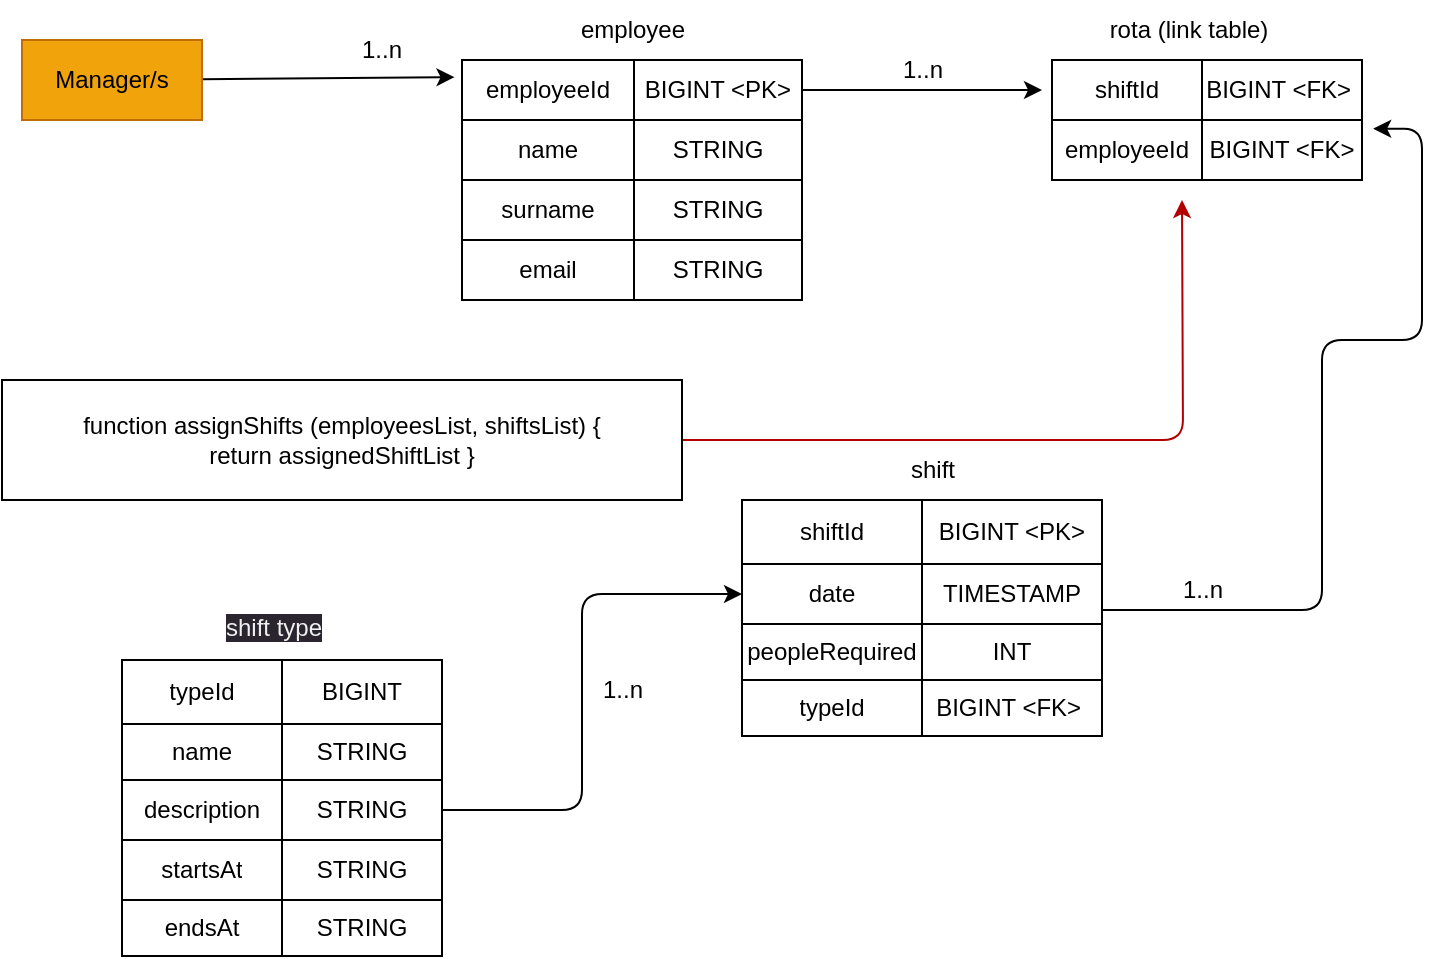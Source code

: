 <mxfile>
    <diagram id="QA_dYxtfNVmbSL2aN3ho" name="Page-1">
        <mxGraphModel dx="796" dy="622" grid="1" gridSize="10" guides="1" tooltips="1" connect="1" arrows="1" fold="1" page="1" pageScale="1" pageWidth="1169" pageHeight="827" math="0" shadow="0">
            <root>
                <mxCell id="0"/>
                <mxCell id="1" parent="0"/>
                <mxCell id="3" style="edgeStyle=none;html=1;entryX=-0.022;entryY=0.286;entryDx=0;entryDy=0;entryPerimeter=0;" parent="1" source="2" target="6" edge="1">
                    <mxGeometry relative="1" as="geometry">
                        <mxPoint x="380" y="120" as="targetPoint"/>
                        <Array as="points"/>
                    </mxGeometry>
                </mxCell>
                <mxCell id="2" value="Manager/s" style="whiteSpace=wrap;html=1;fillColor=#f0a30a;fontColor=#000000;strokeColor=#BD7000;" parent="1" vertex="1">
                    <mxGeometry x="140" y="100" width="90" height="40" as="geometry"/>
                </mxCell>
                <mxCell id="4" value="1..n" style="text;strokeColor=none;align=center;fillColor=none;html=1;verticalAlign=middle;whiteSpace=wrap;rounded=0;" parent="1" vertex="1">
                    <mxGeometry x="290" y="90" width="60" height="30" as="geometry"/>
                </mxCell>
                <mxCell id="5" value="" style="shape=table;startSize=0;container=1;collapsible=0;childLayout=tableLayout;" parent="1" vertex="1">
                    <mxGeometry x="360" y="110" width="170" height="120" as="geometry"/>
                </mxCell>
                <mxCell id="6" value="" style="shape=tableRow;horizontal=0;startSize=0;swimlaneHead=0;swimlaneBody=0;top=0;left=0;bottom=0;right=0;collapsible=0;dropTarget=0;fillColor=none;points=[[0,0.5],[1,0.5]];portConstraint=eastwest;" parent="5" vertex="1">
                    <mxGeometry width="170" height="30" as="geometry"/>
                </mxCell>
                <mxCell id="31" value="employeeId" style="shape=partialRectangle;html=1;whiteSpace=wrap;connectable=0;overflow=hidden;fillColor=none;top=0;left=0;bottom=0;right=0;pointerEvents=1;" parent="6" vertex="1">
                    <mxGeometry width="86" height="30" as="geometry">
                        <mxRectangle width="86" height="30" as="alternateBounds"/>
                    </mxGeometry>
                </mxCell>
                <mxCell id="7" value="BIGINT &amp;lt;PK&amp;gt;" style="shape=partialRectangle;html=1;whiteSpace=wrap;connectable=0;overflow=hidden;fillColor=none;top=0;left=0;bottom=0;right=0;pointerEvents=1;" parent="6" vertex="1">
                    <mxGeometry x="86" width="84" height="30" as="geometry">
                        <mxRectangle width="84" height="30" as="alternateBounds"/>
                    </mxGeometry>
                </mxCell>
                <mxCell id="11" value="" style="shape=tableRow;horizontal=0;startSize=0;swimlaneHead=0;swimlaneBody=0;top=0;left=0;bottom=0;right=0;collapsible=0;dropTarget=0;fillColor=none;points=[[0,0.5],[1,0.5]];portConstraint=eastwest;" parent="5" vertex="1">
                    <mxGeometry y="30" width="170" height="30" as="geometry"/>
                </mxCell>
                <mxCell id="32" value="name" style="shape=partialRectangle;html=1;whiteSpace=wrap;connectable=0;overflow=hidden;fillColor=none;top=0;left=0;bottom=0;right=0;pointerEvents=1;" parent="11" vertex="1">
                    <mxGeometry width="86" height="30" as="geometry">
                        <mxRectangle width="86" height="30" as="alternateBounds"/>
                    </mxGeometry>
                </mxCell>
                <mxCell id="12" value="STRING" style="shape=partialRectangle;html=1;whiteSpace=wrap;connectable=0;overflow=hidden;fillColor=none;top=0;left=0;bottom=0;right=0;pointerEvents=1;" parent="11" vertex="1">
                    <mxGeometry x="86" width="84" height="30" as="geometry">
                        <mxRectangle width="84" height="30" as="alternateBounds"/>
                    </mxGeometry>
                </mxCell>
                <mxCell id="16" value="" style="shape=tableRow;horizontal=0;startSize=0;swimlaneHead=0;swimlaneBody=0;top=0;left=0;bottom=0;right=0;collapsible=0;dropTarget=0;fillColor=none;points=[[0,0.5],[1,0.5]];portConstraint=eastwest;" parent="5" vertex="1">
                    <mxGeometry y="60" width="170" height="30" as="geometry"/>
                </mxCell>
                <mxCell id="33" value="surname" style="shape=partialRectangle;html=1;whiteSpace=wrap;connectable=0;overflow=hidden;fillColor=none;top=0;left=0;bottom=0;right=0;pointerEvents=1;" parent="16" vertex="1">
                    <mxGeometry width="86" height="30" as="geometry">
                        <mxRectangle width="86" height="30" as="alternateBounds"/>
                    </mxGeometry>
                </mxCell>
                <mxCell id="17" value="STRING" style="shape=partialRectangle;html=1;whiteSpace=wrap;connectable=0;overflow=hidden;fillColor=none;top=0;left=0;bottom=0;right=0;pointerEvents=1;" parent="16" vertex="1">
                    <mxGeometry x="86" width="84" height="30" as="geometry">
                        <mxRectangle width="84" height="30" as="alternateBounds"/>
                    </mxGeometry>
                </mxCell>
                <mxCell id="21" value="" style="shape=tableRow;horizontal=0;startSize=0;swimlaneHead=0;swimlaneBody=0;top=0;left=0;bottom=0;right=0;collapsible=0;dropTarget=0;fillColor=none;points=[[0,0.5],[1,0.5]];portConstraint=eastwest;" parent="5" vertex="1">
                    <mxGeometry y="90" width="170" height="30" as="geometry"/>
                </mxCell>
                <mxCell id="34" value="email" style="shape=partialRectangle;html=1;whiteSpace=wrap;connectable=0;overflow=hidden;fillColor=none;top=0;left=0;bottom=0;right=0;pointerEvents=1;" parent="21" vertex="1">
                    <mxGeometry width="86" height="30" as="geometry">
                        <mxRectangle width="86" height="30" as="alternateBounds"/>
                    </mxGeometry>
                </mxCell>
                <mxCell id="22" value="STRING" style="shape=partialRectangle;html=1;whiteSpace=wrap;connectable=0;overflow=hidden;fillColor=none;top=0;left=0;bottom=0;right=0;pointerEvents=1;" parent="21" vertex="1">
                    <mxGeometry x="86" width="84" height="30" as="geometry">
                        <mxRectangle width="84" height="30" as="alternateBounds"/>
                    </mxGeometry>
                </mxCell>
                <mxCell id="47" style="edgeStyle=orthogonalEdgeStyle;html=1;exitX=1;exitY=0.5;exitDx=0;exitDy=0;" parent="1" source="6" edge="1">
                    <mxGeometry relative="1" as="geometry">
                        <mxPoint x="650" y="125" as="targetPoint"/>
                        <Array as="points">
                            <mxPoint x="640" y="125"/>
                        </Array>
                    </mxGeometry>
                </mxCell>
                <mxCell id="48" value="employee" style="text;html=1;align=center;verticalAlign=middle;resizable=0;points=[];autosize=1;strokeColor=none;fillColor=none;" parent="1" vertex="1">
                    <mxGeometry x="405" y="80" width="80" height="30" as="geometry"/>
                </mxCell>
                <mxCell id="53" value="rota (link table)" style="text;html=1;align=center;verticalAlign=middle;resizable=0;points=[];autosize=1;strokeColor=none;fillColor=none;" parent="1" vertex="1">
                    <mxGeometry x="672.5" y="80" width="100" height="30" as="geometry"/>
                </mxCell>
                <mxCell id="54" value="shift" style="text;html=1;align=center;verticalAlign=middle;resizable=0;points=[];autosize=1;strokeColor=none;fillColor=none;" parent="1" vertex="1">
                    <mxGeometry x="570" y="300" width="50" height="30" as="geometry"/>
                </mxCell>
                <mxCell id="63" style="edgeStyle=orthogonalEdgeStyle;html=1;entryX=1.036;entryY=0.145;entryDx=0;entryDy=0;entryPerimeter=0;" parent="1" target="71" edge="1">
                    <mxGeometry relative="1" as="geometry">
                        <mxPoint x="790" y="170" as="targetPoint"/>
                        <mxPoint x="680" y="385" as="sourcePoint"/>
                        <Array as="points">
                            <mxPoint x="790" y="385"/>
                            <mxPoint x="790" y="250"/>
                            <mxPoint x="840" y="250"/>
                            <mxPoint x="840" y="144"/>
                        </Array>
                    </mxGeometry>
                </mxCell>
                <mxCell id="64" value="1..n" style="text;html=1;align=center;verticalAlign=middle;resizable=0;points=[];autosize=1;strokeColor=none;fillColor=none;" parent="1" vertex="1">
                    <mxGeometry x="710" y="360" width="40" height="30" as="geometry"/>
                </mxCell>
                <mxCell id="65" value="1..n" style="text;html=1;align=center;verticalAlign=middle;resizable=0;points=[];autosize=1;strokeColor=none;fillColor=none;" parent="1" vertex="1">
                    <mxGeometry x="570" y="100" width="40" height="30" as="geometry"/>
                </mxCell>
                <mxCell id="67" value="" style="shape=table;startSize=0;container=1;collapsible=0;childLayout=tableLayout;" parent="1" vertex="1">
                    <mxGeometry x="655" y="110" width="155" height="60" as="geometry"/>
                </mxCell>
                <mxCell id="68" value="" style="shape=tableRow;horizontal=0;startSize=0;swimlaneHead=0;swimlaneBody=0;top=0;left=0;bottom=0;right=0;collapsible=0;dropTarget=0;fillColor=none;points=[[0,0.5],[1,0.5]];portConstraint=eastwest;" parent="67" vertex="1">
                    <mxGeometry width="155" height="30" as="geometry"/>
                </mxCell>
                <mxCell id="69" value="shiftId" style="shape=partialRectangle;html=1;whiteSpace=wrap;connectable=0;overflow=hidden;fillColor=none;top=0;left=0;bottom=0;right=0;pointerEvents=1;" parent="68" vertex="1">
                    <mxGeometry width="75" height="30" as="geometry">
                        <mxRectangle width="75" height="30" as="alternateBounds"/>
                    </mxGeometry>
                </mxCell>
                <mxCell id="70" value="BIGINT &amp;lt;FK&amp;gt;&amp;nbsp;" style="shape=partialRectangle;html=1;whiteSpace=wrap;connectable=0;overflow=hidden;fillColor=none;top=0;left=0;bottom=0;right=0;pointerEvents=1;" parent="68" vertex="1">
                    <mxGeometry x="75" width="80" height="30" as="geometry">
                        <mxRectangle width="80" height="30" as="alternateBounds"/>
                    </mxGeometry>
                </mxCell>
                <mxCell id="71" value="" style="shape=tableRow;horizontal=0;startSize=0;swimlaneHead=0;swimlaneBody=0;top=0;left=0;bottom=0;right=0;collapsible=0;dropTarget=0;fillColor=none;points=[[0,0.5],[1,0.5]];portConstraint=eastwest;" parent="67" vertex="1">
                    <mxGeometry y="30" width="155" height="30" as="geometry"/>
                </mxCell>
                <mxCell id="72" value="employeeId" style="shape=partialRectangle;html=1;whiteSpace=wrap;connectable=0;overflow=hidden;fillColor=none;top=0;left=0;bottom=0;right=0;pointerEvents=1;" parent="71" vertex="1">
                    <mxGeometry width="75" height="30" as="geometry">
                        <mxRectangle width="75" height="30" as="alternateBounds"/>
                    </mxGeometry>
                </mxCell>
                <mxCell id="73" value="BIGINT &amp;lt;FK&amp;gt;" style="shape=partialRectangle;html=1;whiteSpace=wrap;connectable=0;overflow=hidden;fillColor=none;top=0;left=0;bottom=0;right=0;pointerEvents=1;" parent="71" vertex="1">
                    <mxGeometry x="75" width="80" height="30" as="geometry">
                        <mxRectangle width="80" height="30" as="alternateBounds"/>
                    </mxGeometry>
                </mxCell>
                <mxCell id="80" value="" style="shape=table;startSize=0;container=1;collapsible=0;childLayout=tableLayout;" parent="1" vertex="1">
                    <mxGeometry x="500" y="330" width="180" height="118" as="geometry"/>
                </mxCell>
                <mxCell id="81" value="" style="shape=tableRow;horizontal=0;startSize=0;swimlaneHead=0;swimlaneBody=0;top=0;left=0;bottom=0;right=0;collapsible=0;dropTarget=0;fillColor=none;points=[[0,0.5],[1,0.5]];portConstraint=eastwest;" parent="80" vertex="1">
                    <mxGeometry width="180" height="32" as="geometry"/>
                </mxCell>
                <mxCell id="82" value="shiftId" style="shape=partialRectangle;html=1;whiteSpace=wrap;connectable=0;overflow=hidden;fillColor=none;top=0;left=0;bottom=0;right=0;pointerEvents=1;" parent="81" vertex="1">
                    <mxGeometry width="90" height="32" as="geometry">
                        <mxRectangle width="90" height="32" as="alternateBounds"/>
                    </mxGeometry>
                </mxCell>
                <mxCell id="83" value="BIGINT &amp;lt;PK&amp;gt;" style="shape=partialRectangle;html=1;whiteSpace=wrap;connectable=0;overflow=hidden;fillColor=none;top=0;left=0;bottom=0;right=0;pointerEvents=1;" parent="81" vertex="1">
                    <mxGeometry x="90" width="90" height="32" as="geometry">
                        <mxRectangle width="90" height="32" as="alternateBounds"/>
                    </mxGeometry>
                </mxCell>
                <mxCell id="90" value="" style="shape=tableRow;horizontal=0;startSize=0;swimlaneHead=0;swimlaneBody=0;top=0;left=0;bottom=0;right=0;collapsible=0;dropTarget=0;fillColor=none;points=[[0,0.5],[1,0.5]];portConstraint=eastwest;" parent="80" vertex="1">
                    <mxGeometry y="32" width="180" height="30" as="geometry"/>
                </mxCell>
                <mxCell id="91" value="date" style="shape=partialRectangle;html=1;whiteSpace=wrap;connectable=0;overflow=hidden;fillColor=none;top=0;left=0;bottom=0;right=0;pointerEvents=1;" parent="90" vertex="1">
                    <mxGeometry width="90" height="30" as="geometry">
                        <mxRectangle width="90" height="30" as="alternateBounds"/>
                    </mxGeometry>
                </mxCell>
                <mxCell id="92" value="TIMESTAMP" style="shape=partialRectangle;html=1;whiteSpace=wrap;connectable=0;overflow=hidden;fillColor=none;top=0;left=0;bottom=0;right=0;pointerEvents=1;" parent="90" vertex="1">
                    <mxGeometry x="90" width="90" height="30" as="geometry">
                        <mxRectangle width="90" height="30" as="alternateBounds"/>
                    </mxGeometry>
                </mxCell>
                <mxCell id="120" style="shape=tableRow;horizontal=0;startSize=0;swimlaneHead=0;swimlaneBody=0;top=0;left=0;bottom=0;right=0;collapsible=0;dropTarget=0;fillColor=none;points=[[0,0.5],[1,0.5]];portConstraint=eastwest;" parent="80" vertex="1">
                    <mxGeometry y="62" width="180" height="28" as="geometry"/>
                </mxCell>
                <mxCell id="121" value="peopleRequired" style="shape=partialRectangle;html=1;whiteSpace=wrap;connectable=0;overflow=hidden;fillColor=none;top=0;left=0;bottom=0;right=0;pointerEvents=1;" parent="120" vertex="1">
                    <mxGeometry width="90" height="28" as="geometry">
                        <mxRectangle width="90" height="28" as="alternateBounds"/>
                    </mxGeometry>
                </mxCell>
                <mxCell id="122" value="INT" style="shape=partialRectangle;html=1;whiteSpace=wrap;connectable=0;overflow=hidden;fillColor=none;top=0;left=0;bottom=0;right=0;pointerEvents=1;" parent="120" vertex="1">
                    <mxGeometry x="90" width="90" height="28" as="geometry">
                        <mxRectangle width="90" height="28" as="alternateBounds"/>
                    </mxGeometry>
                </mxCell>
                <mxCell id="115" style="shape=tableRow;horizontal=0;startSize=0;swimlaneHead=0;swimlaneBody=0;top=0;left=0;bottom=0;right=0;collapsible=0;dropTarget=0;fillColor=none;points=[[0,0.5],[1,0.5]];portConstraint=eastwest;" parent="80" vertex="1">
                    <mxGeometry y="90" width="180" height="28" as="geometry"/>
                </mxCell>
                <mxCell id="116" value="typeId" style="shape=partialRectangle;html=1;whiteSpace=wrap;connectable=0;overflow=hidden;fillColor=none;top=0;left=0;bottom=0;right=0;pointerEvents=1;" parent="115" vertex="1">
                    <mxGeometry width="90" height="28" as="geometry">
                        <mxRectangle width="90" height="28" as="alternateBounds"/>
                    </mxGeometry>
                </mxCell>
                <mxCell id="117" value="BIGINT &amp;lt;FK&amp;gt;&amp;nbsp;" style="shape=partialRectangle;html=1;whiteSpace=wrap;connectable=0;overflow=hidden;fillColor=none;top=0;left=0;bottom=0;right=0;pointerEvents=1;" parent="115" vertex="1">
                    <mxGeometry x="90" width="90" height="28" as="geometry">
                        <mxRectangle width="90" height="28" as="alternateBounds"/>
                    </mxGeometry>
                </mxCell>
                <mxCell id="97" value="" style="edgeStyle=orthogonalEdgeStyle;html=1;fillColor=#e51400;strokeColor=#B20000;" parent="1" source="96" edge="1">
                    <mxGeometry relative="1" as="geometry">
                        <mxPoint x="720" y="180" as="targetPoint"/>
                    </mxGeometry>
                </mxCell>
                <mxCell id="96" value="function assignShifts (employeesList, shiftsList) {&lt;br&gt;&amp;nbsp;return assignedShiftList }&amp;nbsp;" style="whiteSpace=wrap;html=1;" parent="1" vertex="1">
                    <mxGeometry x="130" y="270" width="340" height="60" as="geometry"/>
                </mxCell>
                <mxCell id="98" value="&lt;span style=&quot;color: rgb(240, 240, 240); font-family: Helvetica; font-size: 12px; font-style: normal; font-variant-ligatures: normal; font-variant-caps: normal; font-weight: 400; letter-spacing: normal; orphans: 2; text-align: center; text-indent: 0px; text-transform: none; widows: 2; word-spacing: 0px; -webkit-text-stroke-width: 0px; background-color: rgb(42, 37, 47); text-decoration-thickness: initial; text-decoration-style: initial; text-decoration-color: initial; float: none; display: inline !important;&quot;&gt;shift type&lt;/span&gt;" style="text;whiteSpace=wrap;html=1;" parent="1" vertex="1">
                    <mxGeometry x="240" y="380" width="60" height="40" as="geometry"/>
                </mxCell>
                <mxCell id="99" value="" style="shape=table;startSize=0;container=1;collapsible=0;childLayout=tableLayout;" parent="1" vertex="1">
                    <mxGeometry x="190" y="410" width="160" height="148" as="geometry"/>
                </mxCell>
                <mxCell id="100" value="" style="shape=tableRow;horizontal=0;startSize=0;swimlaneHead=0;swimlaneBody=0;top=0;left=0;bottom=0;right=0;collapsible=0;dropTarget=0;fillColor=none;points=[[0,0.5],[1,0.5]];portConstraint=eastwest;" parent="99" vertex="1">
                    <mxGeometry width="160" height="32" as="geometry"/>
                </mxCell>
                <mxCell id="101" value="typeId" style="shape=partialRectangle;html=1;whiteSpace=wrap;connectable=0;overflow=hidden;fillColor=none;top=0;left=0;bottom=0;right=0;pointerEvents=1;" parent="100" vertex="1">
                    <mxGeometry width="80" height="32" as="geometry">
                        <mxRectangle width="80" height="32" as="alternateBounds"/>
                    </mxGeometry>
                </mxCell>
                <mxCell id="102" value="BIGINT" style="shape=partialRectangle;html=1;whiteSpace=wrap;connectable=0;overflow=hidden;fillColor=none;top=0;left=0;bottom=0;right=0;pointerEvents=1;" parent="100" vertex="1">
                    <mxGeometry x="80" width="80" height="32" as="geometry">
                        <mxRectangle width="80" height="32" as="alternateBounds"/>
                    </mxGeometry>
                </mxCell>
                <mxCell id="103" value="" style="shape=tableRow;horizontal=0;startSize=0;swimlaneHead=0;swimlaneBody=0;top=0;left=0;bottom=0;right=0;collapsible=0;dropTarget=0;fillColor=none;points=[[0,0.5],[1,0.5]];portConstraint=eastwest;" parent="99" vertex="1">
                    <mxGeometry y="32" width="160" height="28" as="geometry"/>
                </mxCell>
                <mxCell id="104" value="name" style="shape=partialRectangle;html=1;whiteSpace=wrap;connectable=0;overflow=hidden;fillColor=none;top=0;left=0;bottom=0;right=0;pointerEvents=1;" parent="103" vertex="1">
                    <mxGeometry width="80" height="28" as="geometry">
                        <mxRectangle width="80" height="28" as="alternateBounds"/>
                    </mxGeometry>
                </mxCell>
                <mxCell id="105" value="STRING" style="shape=partialRectangle;html=1;whiteSpace=wrap;connectable=0;overflow=hidden;fillColor=none;top=0;left=0;bottom=0;right=0;pointerEvents=1;" parent="103" vertex="1">
                    <mxGeometry x="80" width="80" height="28" as="geometry">
                        <mxRectangle width="80" height="28" as="alternateBounds"/>
                    </mxGeometry>
                </mxCell>
                <mxCell id="106" value="" style="shape=tableRow;horizontal=0;startSize=0;swimlaneHead=0;swimlaneBody=0;top=0;left=0;bottom=0;right=0;collapsible=0;dropTarget=0;fillColor=none;points=[[0,0.5],[1,0.5]];portConstraint=eastwest;" parent="99" vertex="1">
                    <mxGeometry y="60" width="160" height="30" as="geometry"/>
                </mxCell>
                <mxCell id="107" value="description" style="shape=partialRectangle;html=1;whiteSpace=wrap;connectable=0;overflow=hidden;fillColor=none;top=0;left=0;bottom=0;right=0;pointerEvents=1;" parent="106" vertex="1">
                    <mxGeometry width="80" height="30" as="geometry">
                        <mxRectangle width="80" height="30" as="alternateBounds"/>
                    </mxGeometry>
                </mxCell>
                <mxCell id="108" value="STRING" style="shape=partialRectangle;html=1;whiteSpace=wrap;connectable=0;overflow=hidden;fillColor=none;top=0;left=0;bottom=0;right=0;pointerEvents=1;" parent="106" vertex="1">
                    <mxGeometry x="80" width="80" height="30" as="geometry">
                        <mxRectangle width="80" height="30" as="alternateBounds"/>
                    </mxGeometry>
                </mxCell>
                <mxCell id="109" value="" style="shape=tableRow;horizontal=0;startSize=0;swimlaneHead=0;swimlaneBody=0;top=0;left=0;bottom=0;right=0;collapsible=0;dropTarget=0;fillColor=none;points=[[0,0.5],[1,0.5]];portConstraint=eastwest;" parent="99" vertex="1">
                    <mxGeometry y="90" width="160" height="30" as="geometry"/>
                </mxCell>
                <mxCell id="110" value="startsAt" style="shape=partialRectangle;html=1;whiteSpace=wrap;connectable=0;overflow=hidden;fillColor=none;top=0;left=0;bottom=0;right=0;pointerEvents=1;" parent="109" vertex="1">
                    <mxGeometry width="80" height="30" as="geometry">
                        <mxRectangle width="80" height="30" as="alternateBounds"/>
                    </mxGeometry>
                </mxCell>
                <mxCell id="111" value="STRING" style="shape=partialRectangle;html=1;whiteSpace=wrap;connectable=0;overflow=hidden;fillColor=none;top=0;left=0;bottom=0;right=0;pointerEvents=1;" parent="109" vertex="1">
                    <mxGeometry x="80" width="80" height="30" as="geometry">
                        <mxRectangle width="80" height="30" as="alternateBounds"/>
                    </mxGeometry>
                </mxCell>
                <mxCell id="112" style="shape=tableRow;horizontal=0;startSize=0;swimlaneHead=0;swimlaneBody=0;top=0;left=0;bottom=0;right=0;collapsible=0;dropTarget=0;fillColor=none;points=[[0,0.5],[1,0.5]];portConstraint=eastwest;" parent="99" vertex="1">
                    <mxGeometry y="120" width="160" height="28" as="geometry"/>
                </mxCell>
                <mxCell id="113" value="endsAt" style="shape=partialRectangle;html=1;whiteSpace=wrap;connectable=0;overflow=hidden;fillColor=none;top=0;left=0;bottom=0;right=0;pointerEvents=1;" parent="112" vertex="1">
                    <mxGeometry width="80" height="28" as="geometry">
                        <mxRectangle width="80" height="28" as="alternateBounds"/>
                    </mxGeometry>
                </mxCell>
                <mxCell id="114" value="STRING" style="shape=partialRectangle;html=1;whiteSpace=wrap;connectable=0;overflow=hidden;fillColor=none;top=0;left=0;bottom=0;right=0;pointerEvents=1;" parent="112" vertex="1">
                    <mxGeometry x="80" width="80" height="28" as="geometry">
                        <mxRectangle width="80" height="28" as="alternateBounds"/>
                    </mxGeometry>
                </mxCell>
                <mxCell id="118" style="edgeStyle=orthogonalEdgeStyle;html=1;exitX=1;exitY=0.5;exitDx=0;exitDy=0;entryX=0;entryY=0.5;entryDx=0;entryDy=0;" parent="1" source="106" target="90" edge="1">
                    <mxGeometry relative="1" as="geometry">
                        <mxPoint x="660" y="135" as="targetPoint"/>
                        <mxPoint x="540" y="135" as="sourcePoint"/>
                        <Array as="points">
                            <mxPoint x="420" y="485"/>
                            <mxPoint x="420" y="377"/>
                        </Array>
                    </mxGeometry>
                </mxCell>
                <mxCell id="119" value="1..n" style="text;html=1;align=center;verticalAlign=middle;resizable=0;points=[];autosize=1;strokeColor=none;fillColor=none;" parent="1" vertex="1">
                    <mxGeometry x="420" y="410" width="40" height="30" as="geometry"/>
                </mxCell>
            </root>
        </mxGraphModel>
    </diagram>
</mxfile>